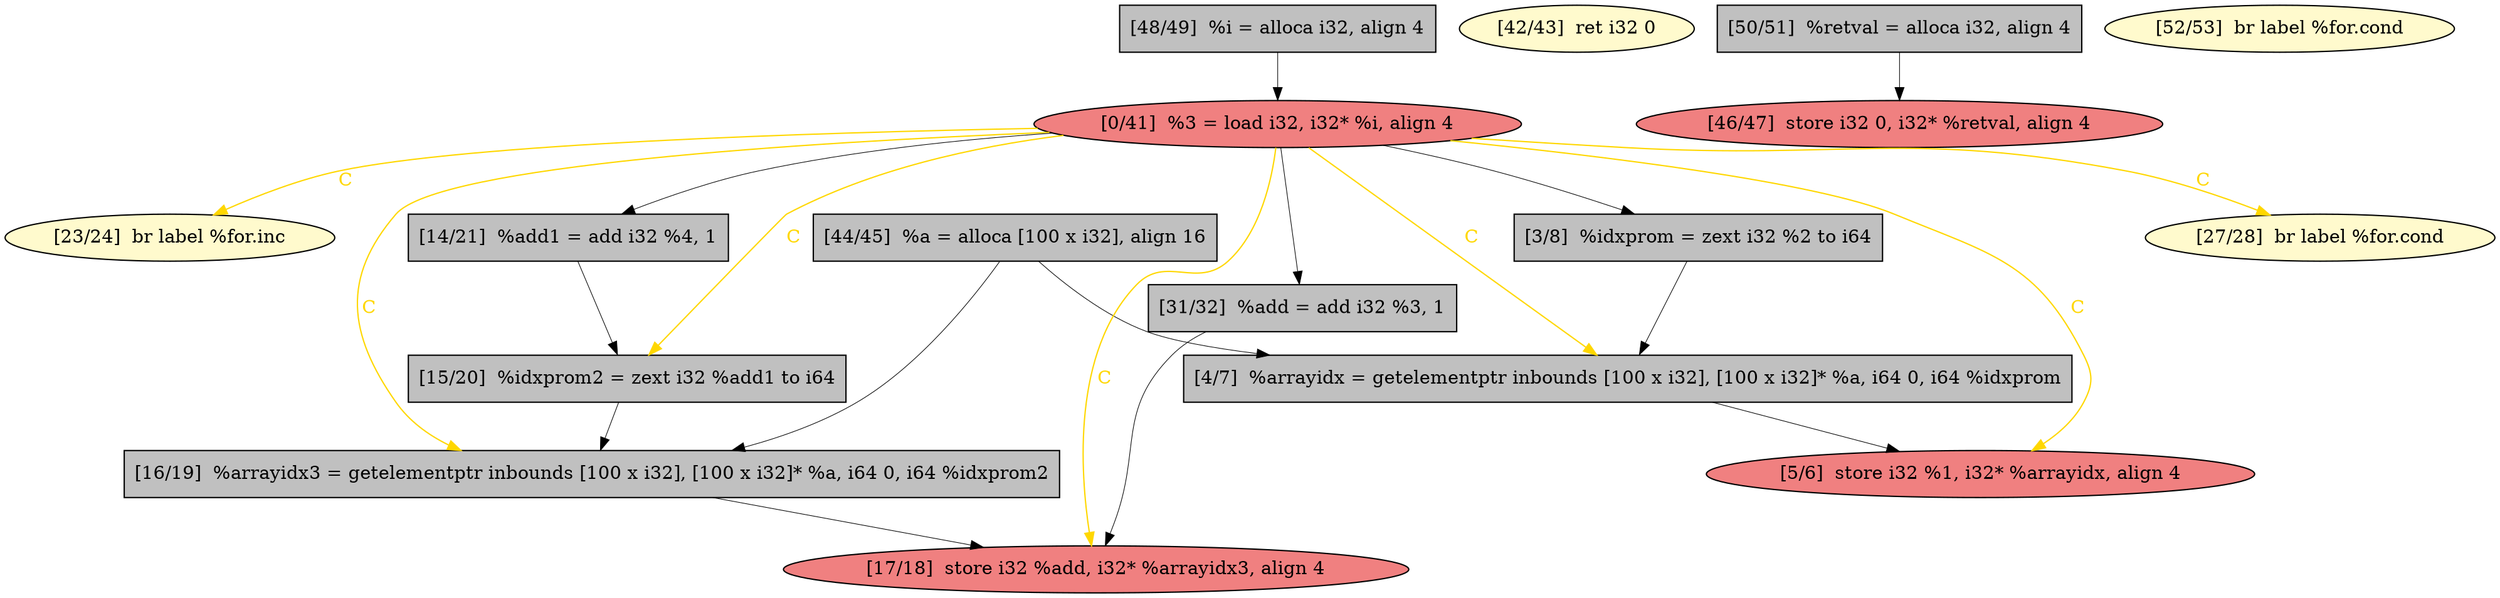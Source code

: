 
digraph G {


node70 [fillcolor=lemonchiffon,label="[23/24]  br label %for.inc",shape=ellipse,style=filled ]
node59 [fillcolor=lightcoral,label="[17/18]  store i32 %add, i32* %arrayidx3, align 4",shape=ellipse,style=filled ]
node60 [fillcolor=lemonchiffon,label="[42/43]  ret i32 0",shape=ellipse,style=filled ]
node58 [fillcolor=grey,label="[16/19]  %arrayidx3 = getelementptr inbounds [100 x i32], [100 x i32]* %a, i64 0, i64 %idxprom2",shape=rectangle,style=filled ]
node56 [fillcolor=grey,label="[44/45]  %a = alloca [100 x i32], align 16",shape=rectangle,style=filled ]
node57 [fillcolor=lemonchiffon,label="[27/28]  br label %for.cond",shape=ellipse,style=filled ]
node54 [fillcolor=grey,label="[48/49]  %i = alloca i32, align 4",shape=rectangle,style=filled ]
node61 [fillcolor=lightcoral,label="[46/47]  store i32 0, i32* %retval, align 4",shape=ellipse,style=filled ]
node63 [fillcolor=lightcoral,label="[0/41]  %3 = load i32, i32* %i, align 4",shape=ellipse,style=filled ]
node69 [fillcolor=lightcoral,label="[5/6]  store i32 %1, i32* %arrayidx, align 4",shape=ellipse,style=filled ]
node68 [fillcolor=grey,label="[4/7]  %arrayidx = getelementptr inbounds [100 x i32], [100 x i32]* %a, i64 0, i64 %idxprom",shape=rectangle,style=filled ]
node62 [fillcolor=grey,label="[50/51]  %retval = alloca i32, align 4",shape=rectangle,style=filled ]
node64 [fillcolor=grey,label="[3/8]  %idxprom = zext i32 %2 to i64",shape=rectangle,style=filled ]
node65 [fillcolor=grey,label="[14/21]  %add1 = add i32 %4, 1",shape=rectangle,style=filled ]
node55 [fillcolor=lemonchiffon,label="[52/53]  br label %for.cond",shape=ellipse,style=filled ]
node66 [fillcolor=grey,label="[31/32]  %add = add i32 %3, 1",shape=rectangle,style=filled ]
node67 [fillcolor=grey,label="[15/20]  %idxprom2 = zext i32 %add1 to i64",shape=rectangle,style=filled ]

node63->node68 [style=solid,color=gold,label="C",penwidth=1.0,fontcolor=gold ]
node63->node58 [style=solid,color=gold,label="C",penwidth=1.0,fontcolor=gold ]
node63->node65 [style=solid,color=black,label="",penwidth=0.5,fontcolor=black ]
node62->node61 [style=solid,color=black,label="",penwidth=0.5,fontcolor=black ]
node56->node68 [style=solid,color=black,label="",penwidth=0.5,fontcolor=black ]
node65->node67 [style=solid,color=black,label="",penwidth=0.5,fontcolor=black ]
node63->node64 [style=solid,color=black,label="",penwidth=0.5,fontcolor=black ]
node63->node67 [style=solid,color=gold,label="C",penwidth=1.0,fontcolor=gold ]
node64->node68 [style=solid,color=black,label="",penwidth=0.5,fontcolor=black ]
node67->node58 [style=solid,color=black,label="",penwidth=0.5,fontcolor=black ]
node68->node69 [style=solid,color=black,label="",penwidth=0.5,fontcolor=black ]
node63->node57 [style=solid,color=gold,label="C",penwidth=1.0,fontcolor=gold ]
node63->node70 [style=solid,color=gold,label="C",penwidth=1.0,fontcolor=gold ]
node63->node59 [style=solid,color=gold,label="C",penwidth=1.0,fontcolor=gold ]
node56->node58 [style=solid,color=black,label="",penwidth=0.5,fontcolor=black ]
node63->node69 [style=solid,color=gold,label="C",penwidth=1.0,fontcolor=gold ]
node54->node63 [style=solid,color=black,label="",penwidth=0.5,fontcolor=black ]
node63->node66 [style=solid,color=black,label="",penwidth=0.5,fontcolor=black ]
node66->node59 [style=solid,color=black,label="",penwidth=0.5,fontcolor=black ]
node58->node59 [style=solid,color=black,label="",penwidth=0.5,fontcolor=black ]


}
